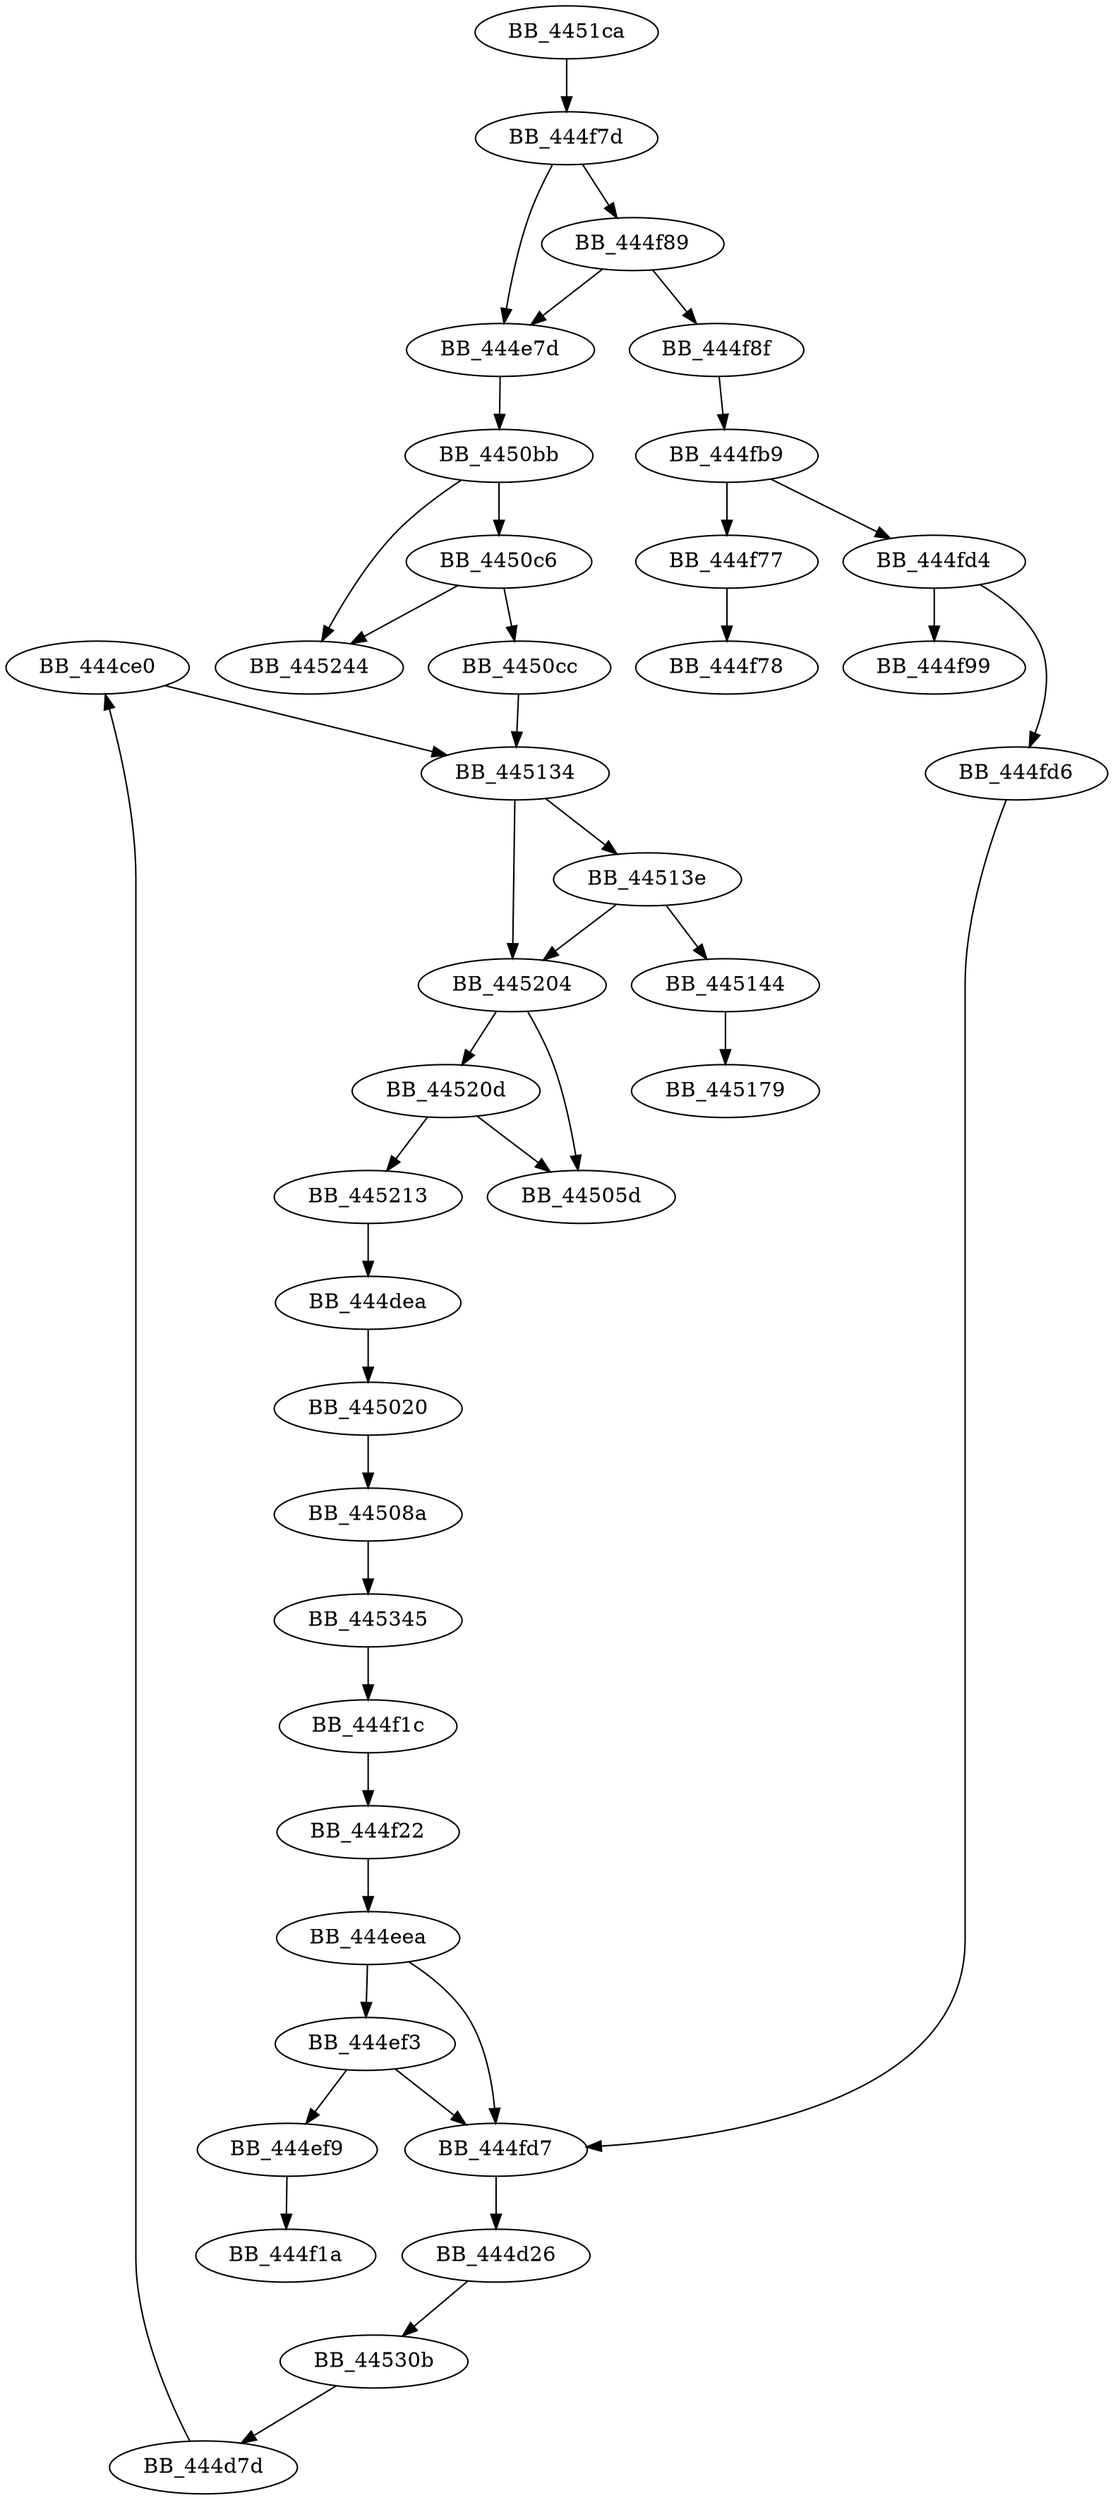 DiGraph sub_4451CA{
BB_444ce0->BB_445134
BB_444d26->BB_44530b
BB_444d7d->BB_444ce0
BB_444dea->BB_445020
BB_444e7d->BB_4450bb
BB_444eea->BB_444ef3
BB_444eea->BB_444fd7
BB_444ef3->BB_444ef9
BB_444ef3->BB_444fd7
BB_444ef9->BB_444f1a
BB_444f1c->BB_444f22
BB_444f22->BB_444eea
BB_444f77->BB_444f78
BB_444f7d->BB_444e7d
BB_444f7d->BB_444f89
BB_444f89->BB_444e7d
BB_444f89->BB_444f8f
BB_444f8f->BB_444fb9
BB_444fb9->BB_444f77
BB_444fb9->BB_444fd4
BB_444fd4->BB_444f99
BB_444fd4->BB_444fd6
BB_444fd6->BB_444fd7
BB_444fd7->BB_444d26
BB_445020->BB_44508a
BB_44508a->BB_445345
BB_4450bb->BB_4450c6
BB_4450bb->BB_445244
BB_4450c6->BB_4450cc
BB_4450c6->BB_445244
BB_4450cc->BB_445134
BB_445134->BB_44513e
BB_445134->BB_445204
BB_44513e->BB_445144
BB_44513e->BB_445204
BB_445144->BB_445179
BB_4451ca->BB_444f7d
BB_445204->BB_44505d
BB_445204->BB_44520d
BB_44520d->BB_44505d
BB_44520d->BB_445213
BB_445213->BB_444dea
BB_44530b->BB_444d7d
BB_445345->BB_444f1c
}
